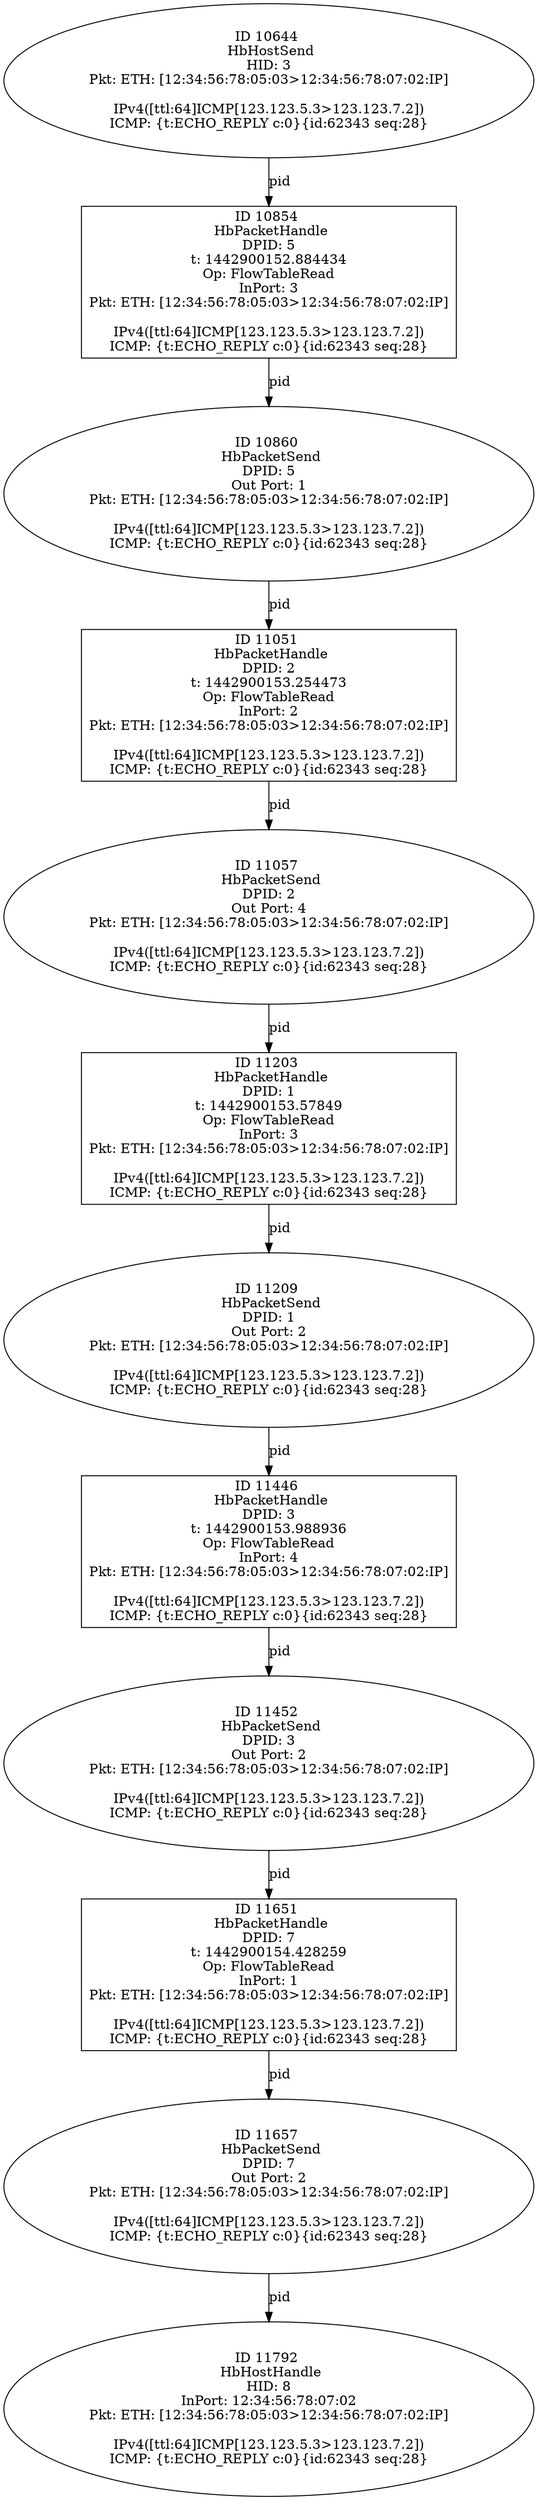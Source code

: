 strict digraph G {
11203 [shape=box, event=<hb_events.HbPacketHandle object at 0x10a2ba710>, label="ID 11203 
 HbPacketHandle
DPID: 1
t: 1442900153.57849
Op: FlowTableRead
InPort: 3
Pkt: ETH: [12:34:56:78:05:03>12:34:56:78:07:02:IP]

IPv4([ttl:64]ICMP[123.123.5.3>123.123.7.2])
ICMP: {t:ECHO_REPLY c:0}{id:62343 seq:28}"];
10854 [shape=box, event=<hb_events.HbPacketHandle object at 0x10a151510>, label="ID 10854 
 HbPacketHandle
DPID: 5
t: 1442900152.884434
Op: FlowTableRead
InPort: 3
Pkt: ETH: [12:34:56:78:05:03>12:34:56:78:07:02:IP]

IPv4([ttl:64]ICMP[123.123.5.3>123.123.7.2])
ICMP: {t:ECHO_REPLY c:0}{id:62343 seq:28}"];
11209 [shape=oval, event=<hb_events.HbPacketSend object at 0x10a2ae750>, label="ID 11209 
 HbPacketSend
DPID: 1
Out Port: 2
Pkt: ETH: [12:34:56:78:05:03>12:34:56:78:07:02:IP]

IPv4([ttl:64]ICMP[123.123.5.3>123.123.7.2])
ICMP: {t:ECHO_REPLY c:0}{id:62343 seq:28}"];
11051 [shape=box, event=<hb_events.HbPacketHandle object at 0x10a22d0d0>, label="ID 11051 
 HbPacketHandle
DPID: 2
t: 1442900153.254473
Op: FlowTableRead
InPort: 2
Pkt: ETH: [12:34:56:78:05:03>12:34:56:78:07:02:IP]

IPv4([ttl:64]ICMP[123.123.5.3>123.123.7.2])
ICMP: {t:ECHO_REPLY c:0}{id:62343 seq:28}"];
10860 [shape=oval, event=<hb_events.HbPacketSend object at 0x10a151950>, label="ID 10860 
 HbPacketSend
DPID: 5
Out Port: 1
Pkt: ETH: [12:34:56:78:05:03>12:34:56:78:07:02:IP]

IPv4([ttl:64]ICMP[123.123.5.3>123.123.7.2])
ICMP: {t:ECHO_REPLY c:0}{id:62343 seq:28}"];
11792 [shape=oval, event=<hb_events.HbHostHandle object at 0x10a5e7450>, label="ID 11792 
 HbHostHandle
HID: 8
InPort: 12:34:56:78:07:02
Pkt: ETH: [12:34:56:78:05:03>12:34:56:78:07:02:IP]

IPv4([ttl:64]ICMP[123.123.5.3>123.123.7.2])
ICMP: {t:ECHO_REPLY c:0}{id:62343 seq:28}"];
11057 [shape=oval, event=<hb_events.HbPacketSend object at 0x10a22d1d0>, label="ID 11057 
 HbPacketSend
DPID: 2
Out Port: 4
Pkt: ETH: [12:34:56:78:05:03>12:34:56:78:07:02:IP]

IPv4([ttl:64]ICMP[123.123.5.3>123.123.7.2])
ICMP: {t:ECHO_REPLY c:0}{id:62343 seq:28}"];
11651 [shape=box, event=<hb_events.HbPacketHandle object at 0x10a52ff90>, label="ID 11651 
 HbPacketHandle
DPID: 7
t: 1442900154.428259
Op: FlowTableRead
InPort: 1
Pkt: ETH: [12:34:56:78:05:03>12:34:56:78:07:02:IP]

IPv4([ttl:64]ICMP[123.123.5.3>123.123.7.2])
ICMP: {t:ECHO_REPLY c:0}{id:62343 seq:28}"];
10644 [shape=oval, event=<hb_events.HbHostSend object at 0x10a063e90>, label="ID 10644 
 HbHostSend
HID: 3
Pkt: ETH: [12:34:56:78:05:03>12:34:56:78:07:02:IP]

IPv4([ttl:64]ICMP[123.123.5.3>123.123.7.2])
ICMP: {t:ECHO_REPLY c:0}{id:62343 seq:28}"];
11446 [shape=box, event=<hb_events.HbPacketHandle object at 0x10a3fd290>, label="ID 11446 
 HbPacketHandle
DPID: 3
t: 1442900153.988936
Op: FlowTableRead
InPort: 4
Pkt: ETH: [12:34:56:78:05:03>12:34:56:78:07:02:IP]

IPv4([ttl:64]ICMP[123.123.5.3>123.123.7.2])
ICMP: {t:ECHO_REPLY c:0}{id:62343 seq:28}"];
11657 [shape=oval, event=<hb_events.HbPacketSend object at 0x10a519310>, label="ID 11657 
 HbPacketSend
DPID: 7
Out Port: 2
Pkt: ETH: [12:34:56:78:05:03>12:34:56:78:07:02:IP]

IPv4([ttl:64]ICMP[123.123.5.3>123.123.7.2])
ICMP: {t:ECHO_REPLY c:0}{id:62343 seq:28}"];
11452 [shape=oval, event=<hb_events.HbPacketSend object at 0x10a40afd0>, label="ID 11452 
 HbPacketSend
DPID: 3
Out Port: 2
Pkt: ETH: [12:34:56:78:05:03>12:34:56:78:07:02:IP]

IPv4([ttl:64]ICMP[123.123.5.3>123.123.7.2])
ICMP: {t:ECHO_REPLY c:0}{id:62343 seq:28}"];
11203 -> 11209  [rel=pid, label=pid];
10854 -> 10860  [rel=pid, label=pid];
11209 -> 11446  [rel=pid, label=pid];
11051 -> 11057  [rel=pid, label=pid];
10860 -> 11051  [rel=pid, label=pid];
11057 -> 11203  [rel=pid, label=pid];
11651 -> 11657  [rel=pid, label=pid];
10644 -> 10854  [rel=pid, label=pid];
11446 -> 11452  [rel=pid, label=pid];
11657 -> 11792  [rel=pid, label=pid];
11452 -> 11651  [rel=pid, label=pid];
}

